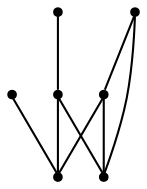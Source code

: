 graph {
  node [shape=point,comment="{\"directed\":false,\"doi\":\"10.4230/LIPIcs.GD.2024.12\",\"figure\":\"8 (2)\"}"]

  v0 [pos="1169.2136830280565,553.596451669221"]
  v1 [pos="1444.28944575219,595.2646023654244"]
  v2 [pos="1285.9124914564766,611.9318626439058"]
  v3 [pos="1144.2067955076807,711.935424314794"]
  v4 [pos="1052.5148904985867,486.9274105552955"]
  v5 [pos="1044.1792613251284,586.9309722261837"]
  v6 [pos="1027.5080029782114,670.2672656710215"]

  v0 -- v1 [id="-1",pos="1169.2136830280565,553.596451669221 1444.28944575219,595.2646023654244 1444.28944575219,595.2646023654244 1444.28944575219,595.2646023654244"]
  v6 -- v3 [id="-2",pos="1027.5080029782114,670.2672656710215 1144.2067955076807,711.935424314794 1144.2067955076807,711.935424314794 1144.2067955076807,711.935424314794"]
  v6 -- v2 [id="-3",pos="1027.5080029782114,670.2672656710215 1285.9124914564766,611.9318626439058 1285.9124914564766,611.9318626439058 1285.9124914564766,611.9318626439058"]
  v5 -- v0 [id="-4",pos="1044.1792613251284,586.9309722261837 1169.2136830280565,553.596451669221 1169.2136830280565,553.596451669221 1169.2136830280565,553.596451669221"]
  v4 -- v1 [id="-5",pos="1052.5148904985867,486.9274105552955 1444.28944575219,595.2646023654244 1444.28944575219,595.2646023654244 1444.28944575219,595.2646023654244"]
  v3 -- v1 [id="-6",pos="1144.2067955076807,711.935424314794 1444.28944575219,595.2646023654244 1444.28944575219,595.2646023654244 1444.28944575219,595.2646023654244"]
  v3 -- v2 [id="-7",pos="1144.2067955076807,711.935424314794 1285.9124914564766,611.9318626439058 1285.9124914564766,611.9318626439058 1285.9124914564766,611.9318626439058"]
  v0 -- v2 [id="-8",pos="1169.2136830280565,553.596451669221 1285.9124914564766,611.9318626439058 1285.9124914564766,611.9318626439058 1285.9124914564766,611.9318626439058"]
}